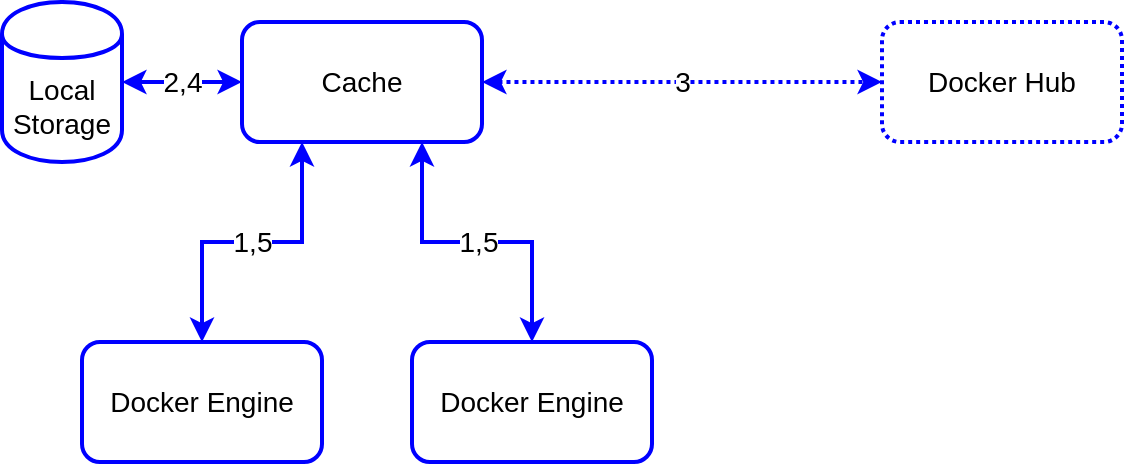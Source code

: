 <mxfile version="13.0.6" type="device"><diagram id="9rT_Ia3pj4_-GAjBtqSM" name="Page-1"><mxGraphModel dx="1422" dy="742" grid="1" gridSize="10" guides="1" tooltips="1" connect="1" arrows="1" fold="1" page="1" pageScale="1" pageWidth="850" pageHeight="1100" math="0" shadow="0"><root><mxCell id="0"/><mxCell id="1" parent="0"/><mxCell id="ezlWTEwGoNdnd6MliJoY-8" value="3" style="edgeStyle=orthogonalEdgeStyle;rounded=0;orthogonalLoop=1;jettySize=auto;html=1;exitX=1;exitY=0.5;exitDx=0;exitDy=0;entryX=0;entryY=0.5;entryDx=0;entryDy=0;strokeWidth=2;fontSize=14;startArrow=classic;startFill=1;strokeColor=#0000FF;dashed=1;dashPattern=1 1;" edge="1" parent="1" source="ezlWTEwGoNdnd6MliJoY-1" target="ezlWTEwGoNdnd6MliJoY-3"><mxGeometry relative="1" as="geometry"/></mxCell><mxCell id="ezlWTEwGoNdnd6MliJoY-9" value="2,4" style="edgeStyle=orthogonalEdgeStyle;rounded=0;orthogonalLoop=1;jettySize=auto;html=1;exitX=0;exitY=0.5;exitDx=0;exitDy=0;entryX=1;entryY=0.5;entryDx=0;entryDy=0;strokeWidth=2;fontSize=14;startArrow=classic;startFill=1;strokeColor=#0000FF;" edge="1" parent="1" source="ezlWTEwGoNdnd6MliJoY-1" target="ezlWTEwGoNdnd6MliJoY-2"><mxGeometry relative="1" as="geometry"/></mxCell><mxCell id="ezlWTEwGoNdnd6MliJoY-1" value="Cache" style="rounded=1;whiteSpace=wrap;html=1;strokeWidth=2;fontSize=14;shadow=0;glass=0;comic=0;strokeColor=#0000FF;" vertex="1" parent="1"><mxGeometry x="280" y="160" width="120" height="60" as="geometry"/></mxCell><mxCell id="ezlWTEwGoNdnd6MliJoY-2" value="Local Storage" style="shape=cylinder;whiteSpace=wrap;html=1;boundedLbl=1;backgroundOutline=1;strokeWidth=2;fontSize=14;strokeColor=#0000FF;" vertex="1" parent="1"><mxGeometry x="160" y="150" width="60" height="80" as="geometry"/></mxCell><mxCell id="ezlWTEwGoNdnd6MliJoY-3" value="Docker Hub" style="rounded=1;whiteSpace=wrap;html=1;strokeWidth=2;fontSize=14;strokeColor=#0000FF;dashed=1;dashPattern=1 1;" vertex="1" parent="1"><mxGeometry x="600" y="160" width="120" height="60" as="geometry"/></mxCell><mxCell id="ezlWTEwGoNdnd6MliJoY-6" value="&lt;div&gt;1,5&lt;/div&gt;" style="edgeStyle=orthogonalEdgeStyle;rounded=0;orthogonalLoop=1;jettySize=auto;html=1;exitX=0.5;exitY=0;exitDx=0;exitDy=0;entryX=0.25;entryY=1;entryDx=0;entryDy=0;strokeWidth=2;fontSize=14;strokeColor=#0000FF;startArrow=classic;startFill=1;" edge="1" parent="1" source="ezlWTEwGoNdnd6MliJoY-4" target="ezlWTEwGoNdnd6MliJoY-1"><mxGeometry relative="1" as="geometry"/></mxCell><mxCell id="ezlWTEwGoNdnd6MliJoY-4" value="Docker Engine" style="rounded=1;whiteSpace=wrap;html=1;strokeWidth=2;fontSize=14;strokeColor=#0000FF;" vertex="1" parent="1"><mxGeometry x="200" y="320" width="120" height="60" as="geometry"/></mxCell><mxCell id="ezlWTEwGoNdnd6MliJoY-12" value="1,5" style="edgeStyle=orthogonalEdgeStyle;rounded=0;orthogonalLoop=1;jettySize=auto;html=1;exitX=0.5;exitY=0;exitDx=0;exitDy=0;entryX=0.75;entryY=1;entryDx=0;entryDy=0;startArrow=classic;startFill=1;strokeColor=#0000FF;strokeWidth=2;fontSize=14;" edge="1" parent="1" source="ezlWTEwGoNdnd6MliJoY-11" target="ezlWTEwGoNdnd6MliJoY-1"><mxGeometry relative="1" as="geometry"/></mxCell><mxCell id="ezlWTEwGoNdnd6MliJoY-11" value="Docker Engine" style="rounded=1;whiteSpace=wrap;html=1;strokeWidth=2;fontSize=14;strokeColor=#0000FF;" vertex="1" parent="1"><mxGeometry x="365" y="320" width="120" height="60" as="geometry"/></mxCell></root></mxGraphModel></diagram></mxfile>
